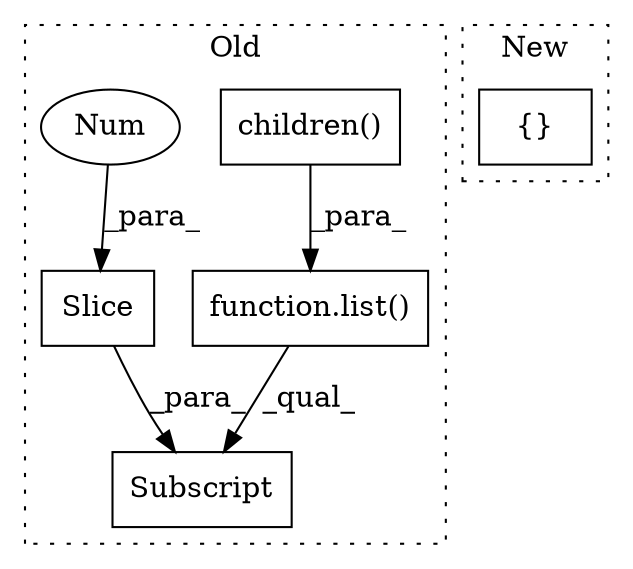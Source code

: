 digraph G {
subgraph cluster0 {
1 [label="children()" a="75" s="418" l="27" shape="box"];
3 [label="Subscript" a="63" s="413,0" l="38,0" shape="box"];
4 [label="function.list()" a="75" s="413,445" l="5,1" shape="box"];
5 [label="Slice" a="80" s="447" l="3" shape="box"];
6 [label="Num" a="76" s="448" l="2" shape="ellipse"];
label = "Old";
style="dotted";
}
subgraph cluster1 {
2 [label="{}" a="95" s="384,413" l="1,1" shape="box"];
label = "New";
style="dotted";
}
1 -> 4 [label="_para_"];
4 -> 3 [label="_qual_"];
5 -> 3 [label="_para_"];
6 -> 5 [label="_para_"];
}
